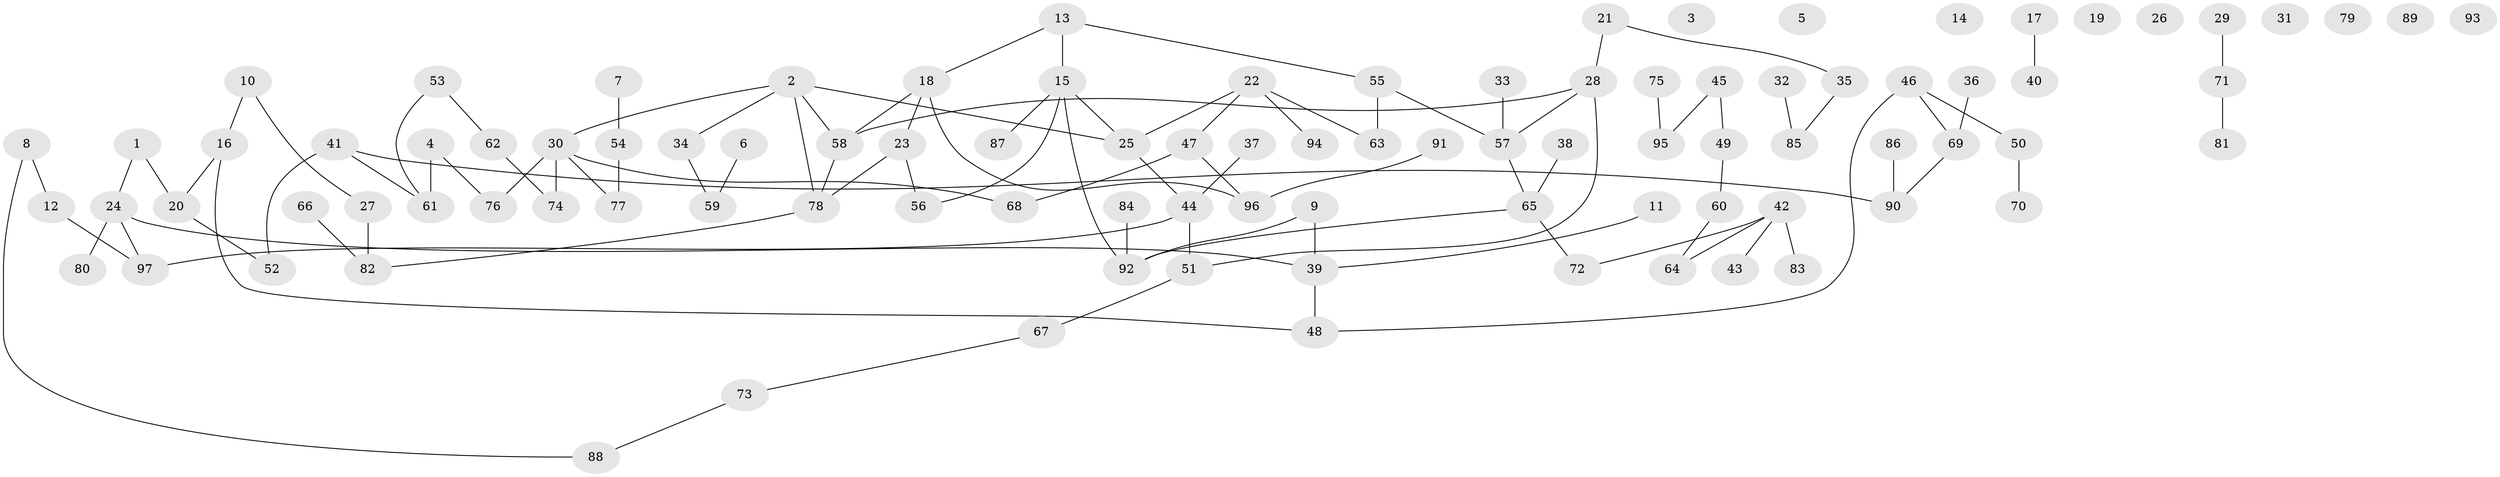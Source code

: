 // Generated by graph-tools (version 1.1) at 2025/00/03/09/25 03:00:40]
// undirected, 97 vertices, 102 edges
graph export_dot {
graph [start="1"]
  node [color=gray90,style=filled];
  1;
  2;
  3;
  4;
  5;
  6;
  7;
  8;
  9;
  10;
  11;
  12;
  13;
  14;
  15;
  16;
  17;
  18;
  19;
  20;
  21;
  22;
  23;
  24;
  25;
  26;
  27;
  28;
  29;
  30;
  31;
  32;
  33;
  34;
  35;
  36;
  37;
  38;
  39;
  40;
  41;
  42;
  43;
  44;
  45;
  46;
  47;
  48;
  49;
  50;
  51;
  52;
  53;
  54;
  55;
  56;
  57;
  58;
  59;
  60;
  61;
  62;
  63;
  64;
  65;
  66;
  67;
  68;
  69;
  70;
  71;
  72;
  73;
  74;
  75;
  76;
  77;
  78;
  79;
  80;
  81;
  82;
  83;
  84;
  85;
  86;
  87;
  88;
  89;
  90;
  91;
  92;
  93;
  94;
  95;
  96;
  97;
  1 -- 20;
  1 -- 24;
  2 -- 25;
  2 -- 30;
  2 -- 34;
  2 -- 58;
  2 -- 78;
  4 -- 61;
  4 -- 76;
  6 -- 59;
  7 -- 54;
  8 -- 12;
  8 -- 88;
  9 -- 39;
  9 -- 92;
  10 -- 16;
  10 -- 27;
  11 -- 39;
  12 -- 97;
  13 -- 15;
  13 -- 18;
  13 -- 55;
  15 -- 25;
  15 -- 56;
  15 -- 87;
  15 -- 92;
  16 -- 20;
  16 -- 48;
  17 -- 40;
  18 -- 23;
  18 -- 58;
  18 -- 96;
  20 -- 52;
  21 -- 28;
  21 -- 35;
  22 -- 25;
  22 -- 47;
  22 -- 63;
  22 -- 94;
  23 -- 56;
  23 -- 78;
  24 -- 39;
  24 -- 80;
  24 -- 97;
  25 -- 44;
  27 -- 82;
  28 -- 51;
  28 -- 57;
  28 -- 58;
  29 -- 71;
  30 -- 68;
  30 -- 74;
  30 -- 76;
  30 -- 77;
  32 -- 85;
  33 -- 57;
  34 -- 59;
  35 -- 85;
  36 -- 69;
  37 -- 44;
  38 -- 65;
  39 -- 48;
  41 -- 52;
  41 -- 61;
  41 -- 90;
  42 -- 43;
  42 -- 64;
  42 -- 72;
  42 -- 83;
  44 -- 51;
  44 -- 97;
  45 -- 49;
  45 -- 95;
  46 -- 48;
  46 -- 50;
  46 -- 69;
  47 -- 68;
  47 -- 96;
  49 -- 60;
  50 -- 70;
  51 -- 67;
  53 -- 61;
  53 -- 62;
  54 -- 77;
  55 -- 57;
  55 -- 63;
  57 -- 65;
  58 -- 78;
  60 -- 64;
  62 -- 74;
  65 -- 72;
  65 -- 92;
  66 -- 82;
  67 -- 73;
  69 -- 90;
  71 -- 81;
  73 -- 88;
  75 -- 95;
  78 -- 82;
  84 -- 92;
  86 -- 90;
  91 -- 96;
}
